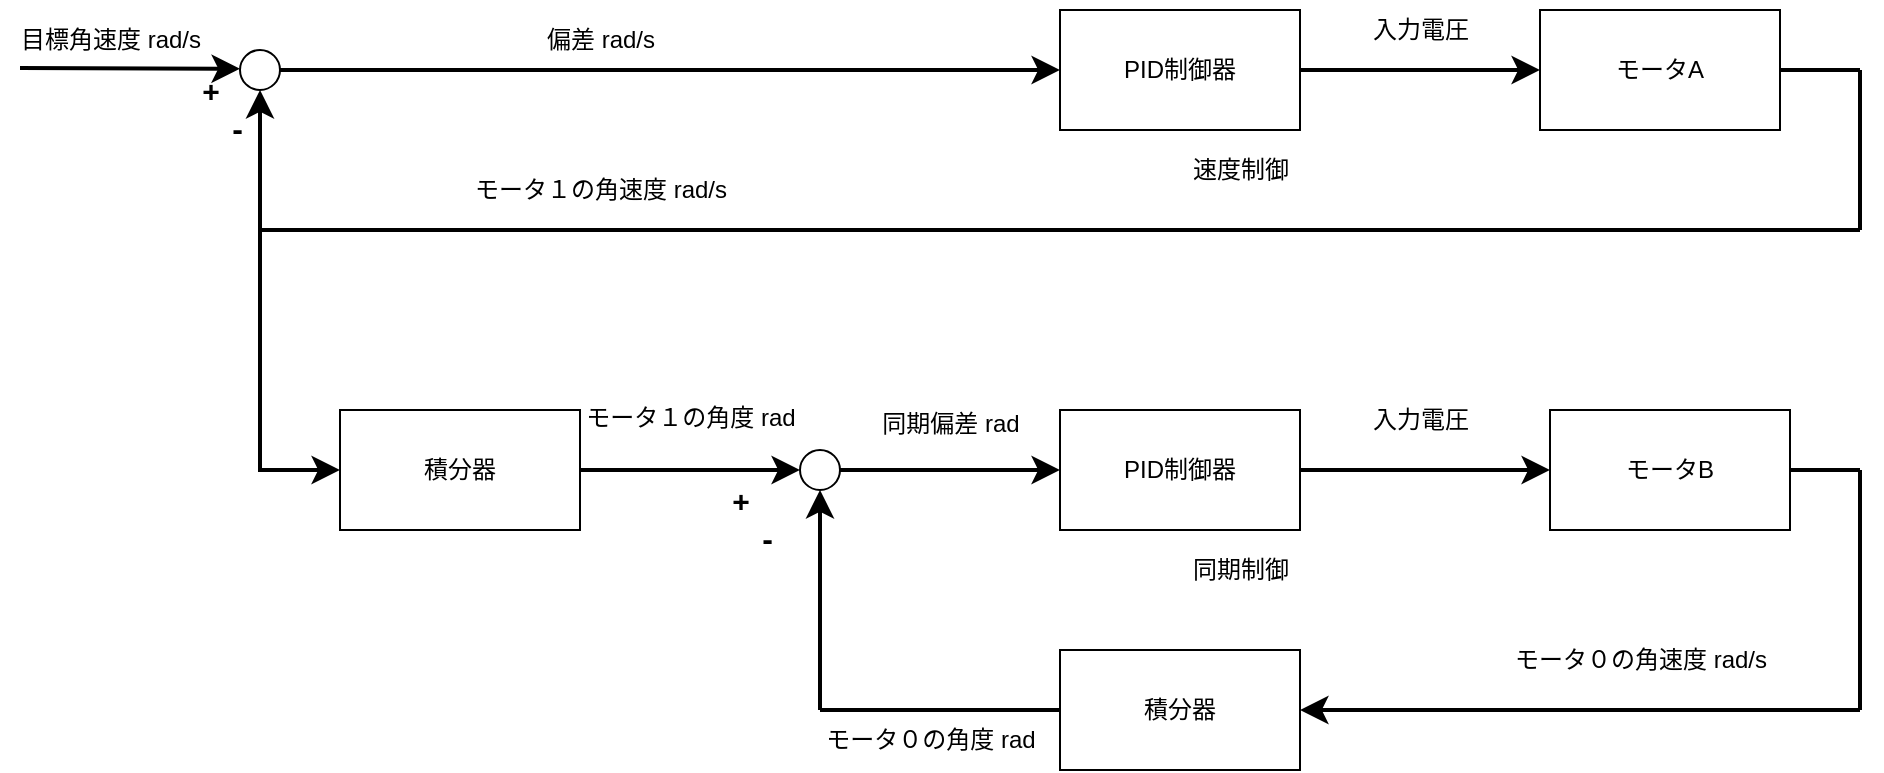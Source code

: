 <mxfile>
    <diagram id="pz2xMgFF5-AwmFk5PhL7" name="ページ1">
        <mxGraphModel dx="549" dy="301" grid="1" gridSize="10" guides="1" tooltips="1" connect="1" arrows="1" fold="1" page="1" pageScale="1" pageWidth="1169" pageHeight="827" math="0" shadow="0">
            <root>
                <mxCell id="0"/>
                <mxCell id="1" parent="0"/>
                <mxCell id="2" value="" style="endArrow=classic;html=1;endSize=8;startSize=6;strokeWidth=2;" parent="1" edge="1">
                    <mxGeometry width="50" height="50" relative="1" as="geometry">
                        <mxPoint x="120" y="239" as="sourcePoint"/>
                        <mxPoint x="230" y="239.38" as="targetPoint"/>
                    </mxGeometry>
                </mxCell>
                <mxCell id="7" style="edgeStyle=none;html=1;exitX=1;exitY=0.5;exitDx=0;exitDy=0;strokeWidth=2;startSize=6;endSize=8;entryX=0;entryY=0.5;entryDx=0;entryDy=0;" parent="1" source="5" target="8" edge="1">
                    <mxGeometry relative="1" as="geometry">
                        <mxPoint x="440" y="240.474" as="targetPoint"/>
                    </mxGeometry>
                </mxCell>
                <mxCell id="5" value="" style="ellipse;whiteSpace=wrap;html=1;aspect=fixed;" parent="1" vertex="1">
                    <mxGeometry x="230" y="230" width="20" height="20" as="geometry"/>
                </mxCell>
                <mxCell id="10" style="edgeStyle=none;html=1;exitX=1;exitY=0.5;exitDx=0;exitDy=0;strokeWidth=2;startSize=6;endSize=8;entryX=0;entryY=0.5;entryDx=0;entryDy=0;" parent="1" source="8" target="11" edge="1">
                    <mxGeometry relative="1" as="geometry">
                        <mxPoint x="840" y="240" as="targetPoint"/>
                    </mxGeometry>
                </mxCell>
                <mxCell id="8" value="PID制御器" style="rounded=0;whiteSpace=wrap;html=1;" parent="1" vertex="1">
                    <mxGeometry x="640" y="210" width="120" height="60" as="geometry"/>
                </mxCell>
                <mxCell id="9" value="偏差 rad/s" style="text;html=1;align=center;verticalAlign=middle;resizable=0;points=[];autosize=1;strokeColor=none;fillColor=none;" parent="1" vertex="1">
                    <mxGeometry x="370" y="210" width="80" height="30" as="geometry"/>
                </mxCell>
                <mxCell id="11" value="モータA" style="rounded=0;whiteSpace=wrap;html=1;" parent="1" vertex="1">
                    <mxGeometry x="880" y="210" width="120" height="60" as="geometry"/>
                </mxCell>
                <mxCell id="13" value="" style="endArrow=none;html=1;strokeWidth=2;startSize=6;endSize=8;exitX=1;exitY=0.5;exitDx=0;exitDy=0;" parent="1" source="11" edge="1">
                    <mxGeometry width="50" height="50" relative="1" as="geometry">
                        <mxPoint x="1010" y="360" as="sourcePoint"/>
                        <mxPoint x="1040" y="240" as="targetPoint"/>
                    </mxGeometry>
                </mxCell>
                <mxCell id="14" value="" style="endArrow=none;html=1;strokeWidth=2;startSize=6;endSize=8;" parent="1" edge="1">
                    <mxGeometry width="50" height="50" relative="1" as="geometry">
                        <mxPoint x="1040" y="320" as="sourcePoint"/>
                        <mxPoint x="1040" y="240" as="targetPoint"/>
                    </mxGeometry>
                </mxCell>
                <mxCell id="15" value="" style="endArrow=none;html=1;strokeWidth=2;startSize=6;endSize=8;" parent="1" edge="1">
                    <mxGeometry width="50" height="50" relative="1" as="geometry">
                        <mxPoint x="240" y="320" as="sourcePoint"/>
                        <mxPoint x="1040" y="320" as="targetPoint"/>
                    </mxGeometry>
                </mxCell>
                <mxCell id="16" value="" style="endArrow=classic;html=1;strokeWidth=2;startSize=6;endSize=8;entryX=0.5;entryY=1;entryDx=0;entryDy=0;" parent="1" target="5" edge="1">
                    <mxGeometry width="50" height="50" relative="1" as="geometry">
                        <mxPoint x="240" y="360" as="sourcePoint"/>
                        <mxPoint x="220" y="270" as="targetPoint"/>
                    </mxGeometry>
                </mxCell>
                <mxCell id="18" value="" style="edgeStyle=segmentEdgeStyle;endArrow=classic;html=1;curved=0;rounded=0;endSize=8;startSize=8;strokeWidth=2;entryX=0;entryY=0.5;entryDx=0;entryDy=0;" parent="1" target="19" edge="1">
                    <mxGeometry width="50" height="50" relative="1" as="geometry">
                        <mxPoint x="240" y="360" as="sourcePoint"/>
                        <mxPoint x="305" y="520" as="targetPoint"/>
                        <Array as="points">
                            <mxPoint x="240" y="400"/>
                            <mxPoint x="240" y="440"/>
                        </Array>
                    </mxGeometry>
                </mxCell>
                <mxCell id="22" style="edgeStyle=none;html=1;exitX=1;exitY=0.5;exitDx=0;exitDy=0;entryX=0;entryY=0.5;entryDx=0;entryDy=0;strokeWidth=2;startSize=6;endSize=8;" parent="1" source="19" target="21" edge="1">
                    <mxGeometry relative="1" as="geometry"/>
                </mxCell>
                <mxCell id="19" value="積分器" style="rounded=0;whiteSpace=wrap;html=1;" parent="1" vertex="1">
                    <mxGeometry x="280" y="410" width="120" height="60" as="geometry"/>
                </mxCell>
                <mxCell id="25" style="edgeStyle=none;html=1;exitX=1;exitY=0.5;exitDx=0;exitDy=0;entryX=0;entryY=0.5;entryDx=0;entryDy=0;strokeWidth=2;startSize=6;endSize=8;" parent="1" source="21" target="24" edge="1">
                    <mxGeometry relative="1" as="geometry"/>
                </mxCell>
                <mxCell id="21" value="" style="ellipse;whiteSpace=wrap;html=1;aspect=fixed;" parent="1" vertex="1">
                    <mxGeometry x="510" y="430" width="20" height="20" as="geometry"/>
                </mxCell>
                <mxCell id="26" style="edgeStyle=none;html=1;exitX=1;exitY=0.5;exitDx=0;exitDy=0;entryX=0;entryY=0.5;entryDx=0;entryDy=0;strokeWidth=2;startSize=6;endSize=8;" parent="1" source="24" target="23" edge="1">
                    <mxGeometry relative="1" as="geometry"/>
                </mxCell>
                <mxCell id="24" value="PID制御器" style="rounded=0;whiteSpace=wrap;html=1;" parent="1" vertex="1">
                    <mxGeometry x="640" y="410" width="120" height="60" as="geometry"/>
                </mxCell>
                <mxCell id="27" value="" style="endArrow=none;html=1;strokeWidth=2;startSize=6;endSize=8;exitX=1;exitY=0.5;exitDx=0;exitDy=0;startArrow=none;" parent="1" source="23" edge="1">
                    <mxGeometry width="50" height="50" relative="1" as="geometry">
                        <mxPoint x="970" y="440" as="sourcePoint"/>
                        <mxPoint x="1040" y="440" as="targetPoint"/>
                    </mxGeometry>
                </mxCell>
                <mxCell id="28" value="" style="endArrow=none;html=1;strokeWidth=2;startSize=6;endSize=8;" parent="1" edge="1">
                    <mxGeometry width="50" height="50" relative="1" as="geometry">
                        <mxPoint x="1040" y="560" as="sourcePoint"/>
                        <mxPoint x="1040" y="440" as="targetPoint"/>
                    </mxGeometry>
                </mxCell>
                <mxCell id="43" value="" style="endArrow=classic;html=1;strokeWidth=2;startSize=6;endSize=8;entryX=0.5;entryY=1;entryDx=0;entryDy=0;" parent="1" target="21" edge="1">
                    <mxGeometry width="50" height="50" relative="1" as="geometry">
                        <mxPoint x="520" y="560" as="sourcePoint"/>
                        <mxPoint x="460" y="550" as="targetPoint"/>
                    </mxGeometry>
                </mxCell>
                <mxCell id="44" value="積分器" style="rounded=0;whiteSpace=wrap;html=1;" parent="1" vertex="1">
                    <mxGeometry x="640" y="530" width="120" height="60" as="geometry"/>
                </mxCell>
                <mxCell id="45" value="" style="endArrow=none;html=1;strokeWidth=2;startSize=6;endSize=8;entryX=0;entryY=0.5;entryDx=0;entryDy=0;" parent="1" target="44" edge="1">
                    <mxGeometry width="50" height="50" relative="1" as="geometry">
                        <mxPoint x="520" y="560" as="sourcePoint"/>
                        <mxPoint x="690" y="560" as="targetPoint"/>
                    </mxGeometry>
                </mxCell>
                <mxCell id="46" value="" style="endArrow=classic;html=1;strokeWidth=2;startSize=6;endSize=8;entryX=1;entryY=0.5;entryDx=0;entryDy=0;" parent="1" target="44" edge="1">
                    <mxGeometry width="50" height="50" relative="1" as="geometry">
                        <mxPoint x="1040" y="560" as="sourcePoint"/>
                        <mxPoint x="930" y="610" as="targetPoint"/>
                    </mxGeometry>
                </mxCell>
                <mxCell id="47" value="目標角速度 rad/s" style="text;html=1;align=center;verticalAlign=middle;resizable=0;points=[];autosize=1;strokeColor=none;fillColor=none;" parent="1" vertex="1">
                    <mxGeometry x="110" y="210" width="110" height="30" as="geometry"/>
                </mxCell>
                <mxCell id="50" value="モータ１の角速度 rad/s" style="text;html=1;align=center;verticalAlign=middle;resizable=0;points=[];autosize=1;strokeColor=none;fillColor=none;" parent="1" vertex="1">
                    <mxGeometry x="335" y="285" width="150" height="30" as="geometry"/>
                </mxCell>
                <mxCell id="52" value="モータ１の角度 rad" style="text;html=1;align=center;verticalAlign=middle;resizable=0;points=[];autosize=1;strokeColor=none;fillColor=none;" parent="1" vertex="1">
                    <mxGeometry x="390" y="399" width="130" height="30" as="geometry"/>
                </mxCell>
                <mxCell id="53" value="" style="endArrow=none;html=1;strokeWidth=2;startSize=6;endSize=8;exitX=1;exitY=0.5;exitDx=0;exitDy=0;" parent="1" target="23" edge="1">
                    <mxGeometry width="50" height="50" relative="1" as="geometry">
                        <mxPoint x="970" y="440" as="sourcePoint"/>
                        <mxPoint x="1050" y="440" as="targetPoint"/>
                    </mxGeometry>
                </mxCell>
                <mxCell id="23" value="モータB" style="rounded=0;whiteSpace=wrap;html=1;" parent="1" vertex="1">
                    <mxGeometry x="885" y="410" width="120" height="60" as="geometry"/>
                </mxCell>
                <mxCell id="57" value="&lt;b&gt;&lt;font style=&quot;font-size: 15px;&quot;&gt;+&lt;/font&gt;&lt;br&gt;&lt;span style=&quot;white-space: pre;&quot;&gt;&#9;&lt;/span&gt;&lt;font style=&quot;font-size: 16px;&quot;&gt;-&lt;/font&gt;&lt;/b&gt;" style="text;html=1;align=center;verticalAlign=middle;resizable=0;points=[];autosize=1;strokeColor=none;fillColor=none;" parent="1" vertex="1">
                    <mxGeometry x="185" y="235" width="60" height="50" as="geometry"/>
                </mxCell>
                <mxCell id="58" value="&lt;b&gt;&lt;font style=&quot;font-size: 15px;&quot;&gt;+&lt;/font&gt;&lt;br&gt;&lt;span style=&quot;white-space: pre;&quot;&gt;&#9;&lt;/span&gt;&lt;font style=&quot;font-size: 16px;&quot;&gt;-&lt;/font&gt;&lt;/b&gt;" style="text;html=1;align=center;verticalAlign=middle;resizable=0;points=[];autosize=1;strokeColor=none;fillColor=none;" parent="1" vertex="1">
                    <mxGeometry x="450" y="440" width="60" height="50" as="geometry"/>
                </mxCell>
                <mxCell id="59" value="モータ０の角速度 rad/s" style="text;html=1;align=center;verticalAlign=middle;resizable=0;points=[];autosize=1;strokeColor=none;fillColor=none;" parent="1" vertex="1">
                    <mxGeometry x="855" y="520" width="150" height="30" as="geometry"/>
                </mxCell>
                <mxCell id="60" value="モータ０の角度 rad" style="text;html=1;align=center;verticalAlign=middle;resizable=0;points=[];autosize=1;strokeColor=none;fillColor=none;" parent="1" vertex="1">
                    <mxGeometry x="510" y="560" width="130" height="30" as="geometry"/>
                </mxCell>
                <mxCell id="61" value="&lt;font style=&quot;font-size: 12px;&quot;&gt;同期偏差 rad&lt;/font&gt;" style="text;html=1;align=center;verticalAlign=middle;resizable=0;points=[];autosize=1;strokeColor=none;fillColor=none;fontSize=16;" parent="1" vertex="1">
                    <mxGeometry x="539.5" y="400" width="90" height="30" as="geometry"/>
                </mxCell>
                <mxCell id="63" value="入力電圧" style="text;html=1;align=center;verticalAlign=middle;resizable=0;points=[];autosize=1;strokeColor=none;fillColor=none;fontSize=12;" parent="1" vertex="1">
                    <mxGeometry x="785" y="400" width="70" height="30" as="geometry"/>
                </mxCell>
                <mxCell id="64" value="入力電圧" style="text;html=1;align=center;verticalAlign=middle;resizable=0;points=[];autosize=1;strokeColor=none;fillColor=none;fontSize=12;" parent="1" vertex="1">
                    <mxGeometry x="785" y="205" width="70" height="30" as="geometry"/>
                </mxCell>
                <mxCell id="65" value="速度制御" style="text;html=1;align=center;verticalAlign=middle;resizable=0;points=[];autosize=1;strokeColor=none;fillColor=none;fontSize=12;" parent="1" vertex="1">
                    <mxGeometry x="695" y="275" width="70" height="30" as="geometry"/>
                </mxCell>
                <mxCell id="66" value="同期制御" style="text;html=1;align=center;verticalAlign=middle;resizable=0;points=[];autosize=1;strokeColor=none;fillColor=none;fontSize=12;" parent="1" vertex="1">
                    <mxGeometry x="695" y="475" width="70" height="30" as="geometry"/>
                </mxCell>
            </root>
        </mxGraphModel>
    </diagram>
</mxfile>